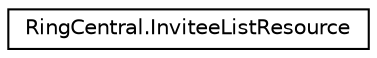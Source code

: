 digraph "Graphical Class Hierarchy"
{
 // LATEX_PDF_SIZE
  edge [fontname="Helvetica",fontsize="10",labelfontname="Helvetica",labelfontsize="10"];
  node [fontname="Helvetica",fontsize="10",shape=record];
  rankdir="LR";
  Node0 [label="RingCentral.InviteeListResource",height=0.2,width=0.4,color="black", fillcolor="white", style="filled",URL="$classRingCentral_1_1InviteeListResource.html",tooltip=" "];
}
